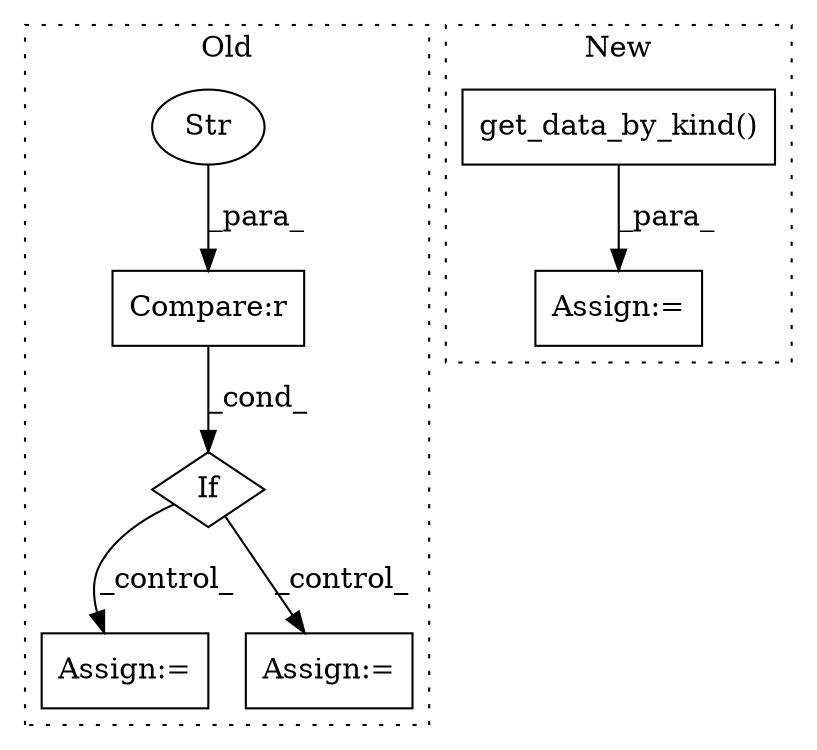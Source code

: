 digraph G {
subgraph cluster0 {
1 [label="If" a="96" s="1981" l="3" shape="diamond"];
4 [label="Assign:=" a="68" s="2078" l="3" shape="box"];
5 [label="Assign:=" a="68" s="2028" l="3" shape="box"];
6 [label="Compare:r" a="40" s="1984" l="23" shape="box"];
7 [label="Str" a="66" s="2000" l="7" shape="ellipse"];
label = "Old";
style="dotted";
}
subgraph cluster1 {
2 [label="get_data_by_kind()" a="75" s="1976,2013" l="25,1" shape="box"];
3 [label="Assign:=" a="68" s="1973" l="3" shape="box"];
label = "New";
style="dotted";
}
1 -> 4 [label="_control_"];
1 -> 5 [label="_control_"];
2 -> 3 [label="_para_"];
6 -> 1 [label="_cond_"];
7 -> 6 [label="_para_"];
}